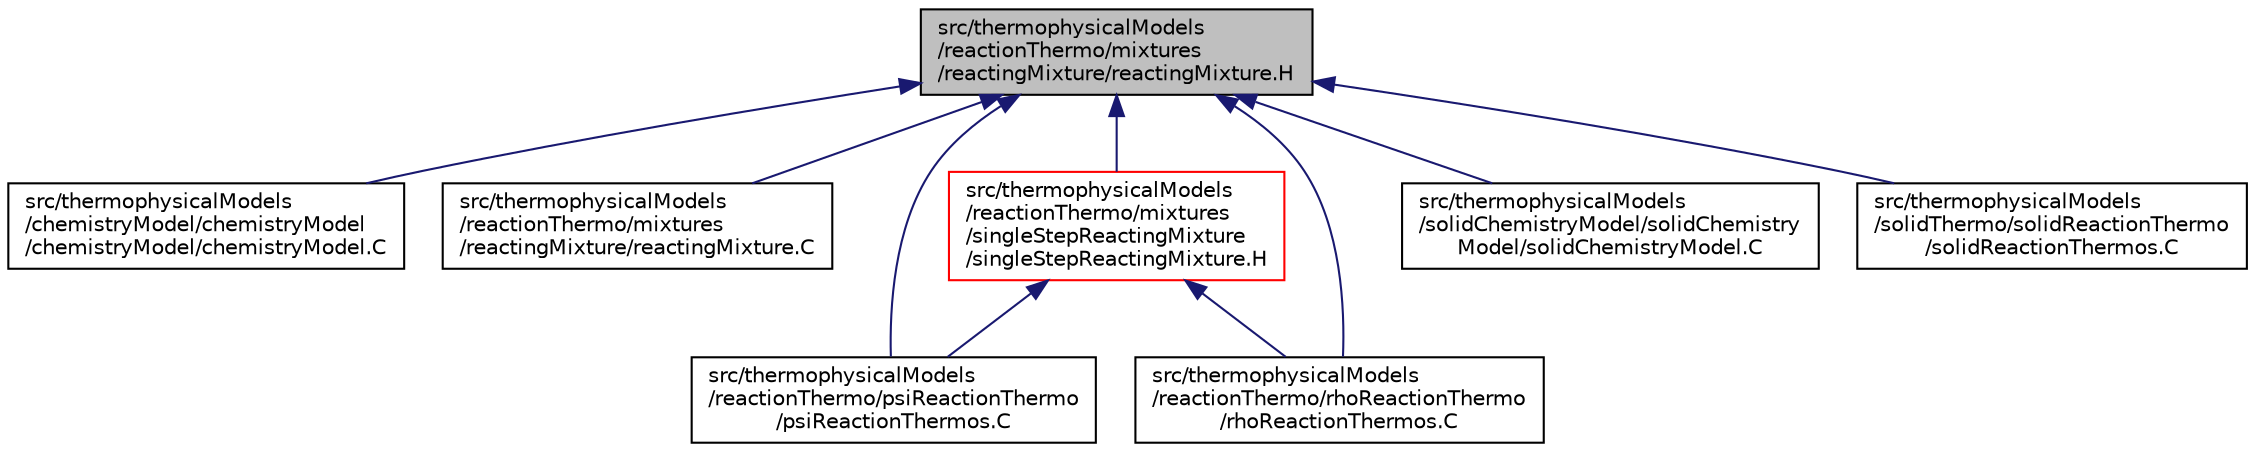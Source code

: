 digraph "src/thermophysicalModels/reactionThermo/mixtures/reactingMixture/reactingMixture.H"
{
  bgcolor="transparent";
  edge [fontname="Helvetica",fontsize="10",labelfontname="Helvetica",labelfontsize="10"];
  node [fontname="Helvetica",fontsize="10",shape=record];
  Node1 [label="src/thermophysicalModels\l/reactionThermo/mixtures\l/reactingMixture/reactingMixture.H",height=0.2,width=0.4,color="black", fillcolor="grey75", style="filled", fontcolor="black"];
  Node1 -> Node2 [dir="back",color="midnightblue",fontsize="10",style="solid",fontname="Helvetica"];
  Node2 [label="src/thermophysicalModels\l/chemistryModel/chemistryModel\l/chemistryModel/chemistryModel.C",height=0.2,width=0.4,color="black",URL="$a10198.html"];
  Node1 -> Node3 [dir="back",color="midnightblue",fontsize="10",style="solid",fontname="Helvetica"];
  Node3 [label="src/thermophysicalModels\l/reactionThermo/mixtures\l/reactingMixture/reactingMixture.C",height=0.2,width=0.4,color="black",URL="$a10438.html"];
  Node1 -> Node4 [dir="back",color="midnightblue",fontsize="10",style="solid",fontname="Helvetica"];
  Node4 [label="src/thermophysicalModels\l/reactionThermo/mixtures\l/singleStepReactingMixture\l/singleStepReactingMixture.H",height=0.2,width=0.4,color="red",URL="$a10441.html"];
  Node4 -> Node5 [dir="back",color="midnightblue",fontsize="10",style="solid",fontname="Helvetica"];
  Node5 [label="src/thermophysicalModels\l/reactionThermo/psiReactionThermo\l/psiReactionThermos.C",height=0.2,width=0.4,color="black",URL="$a10449.html"];
  Node4 -> Node6 [dir="back",color="midnightblue",fontsize="10",style="solid",fontname="Helvetica"];
  Node6 [label="src/thermophysicalModels\l/reactionThermo/rhoReactionThermo\l/rhoReactionThermos.C",height=0.2,width=0.4,color="black",URL="$a10457.html"];
  Node1 -> Node5 [dir="back",color="midnightblue",fontsize="10",style="solid",fontname="Helvetica"];
  Node1 -> Node6 [dir="back",color="midnightblue",fontsize="10",style="solid",fontname="Helvetica"];
  Node1 -> Node7 [dir="back",color="midnightblue",fontsize="10",style="solid",fontname="Helvetica"];
  Node7 [label="src/thermophysicalModels\l/solidChemistryModel/solidChemistry\lModel/solidChemistryModel.C",height=0.2,width=0.4,color="black",URL="$a10469.html"];
  Node1 -> Node8 [dir="back",color="midnightblue",fontsize="10",style="solid",fontname="Helvetica"];
  Node8 [label="src/thermophysicalModels\l/solidThermo/solidReactionThermo\l/solidReactionThermos.C",height=0.2,width=0.4,color="black",URL="$a10497.html"];
}

